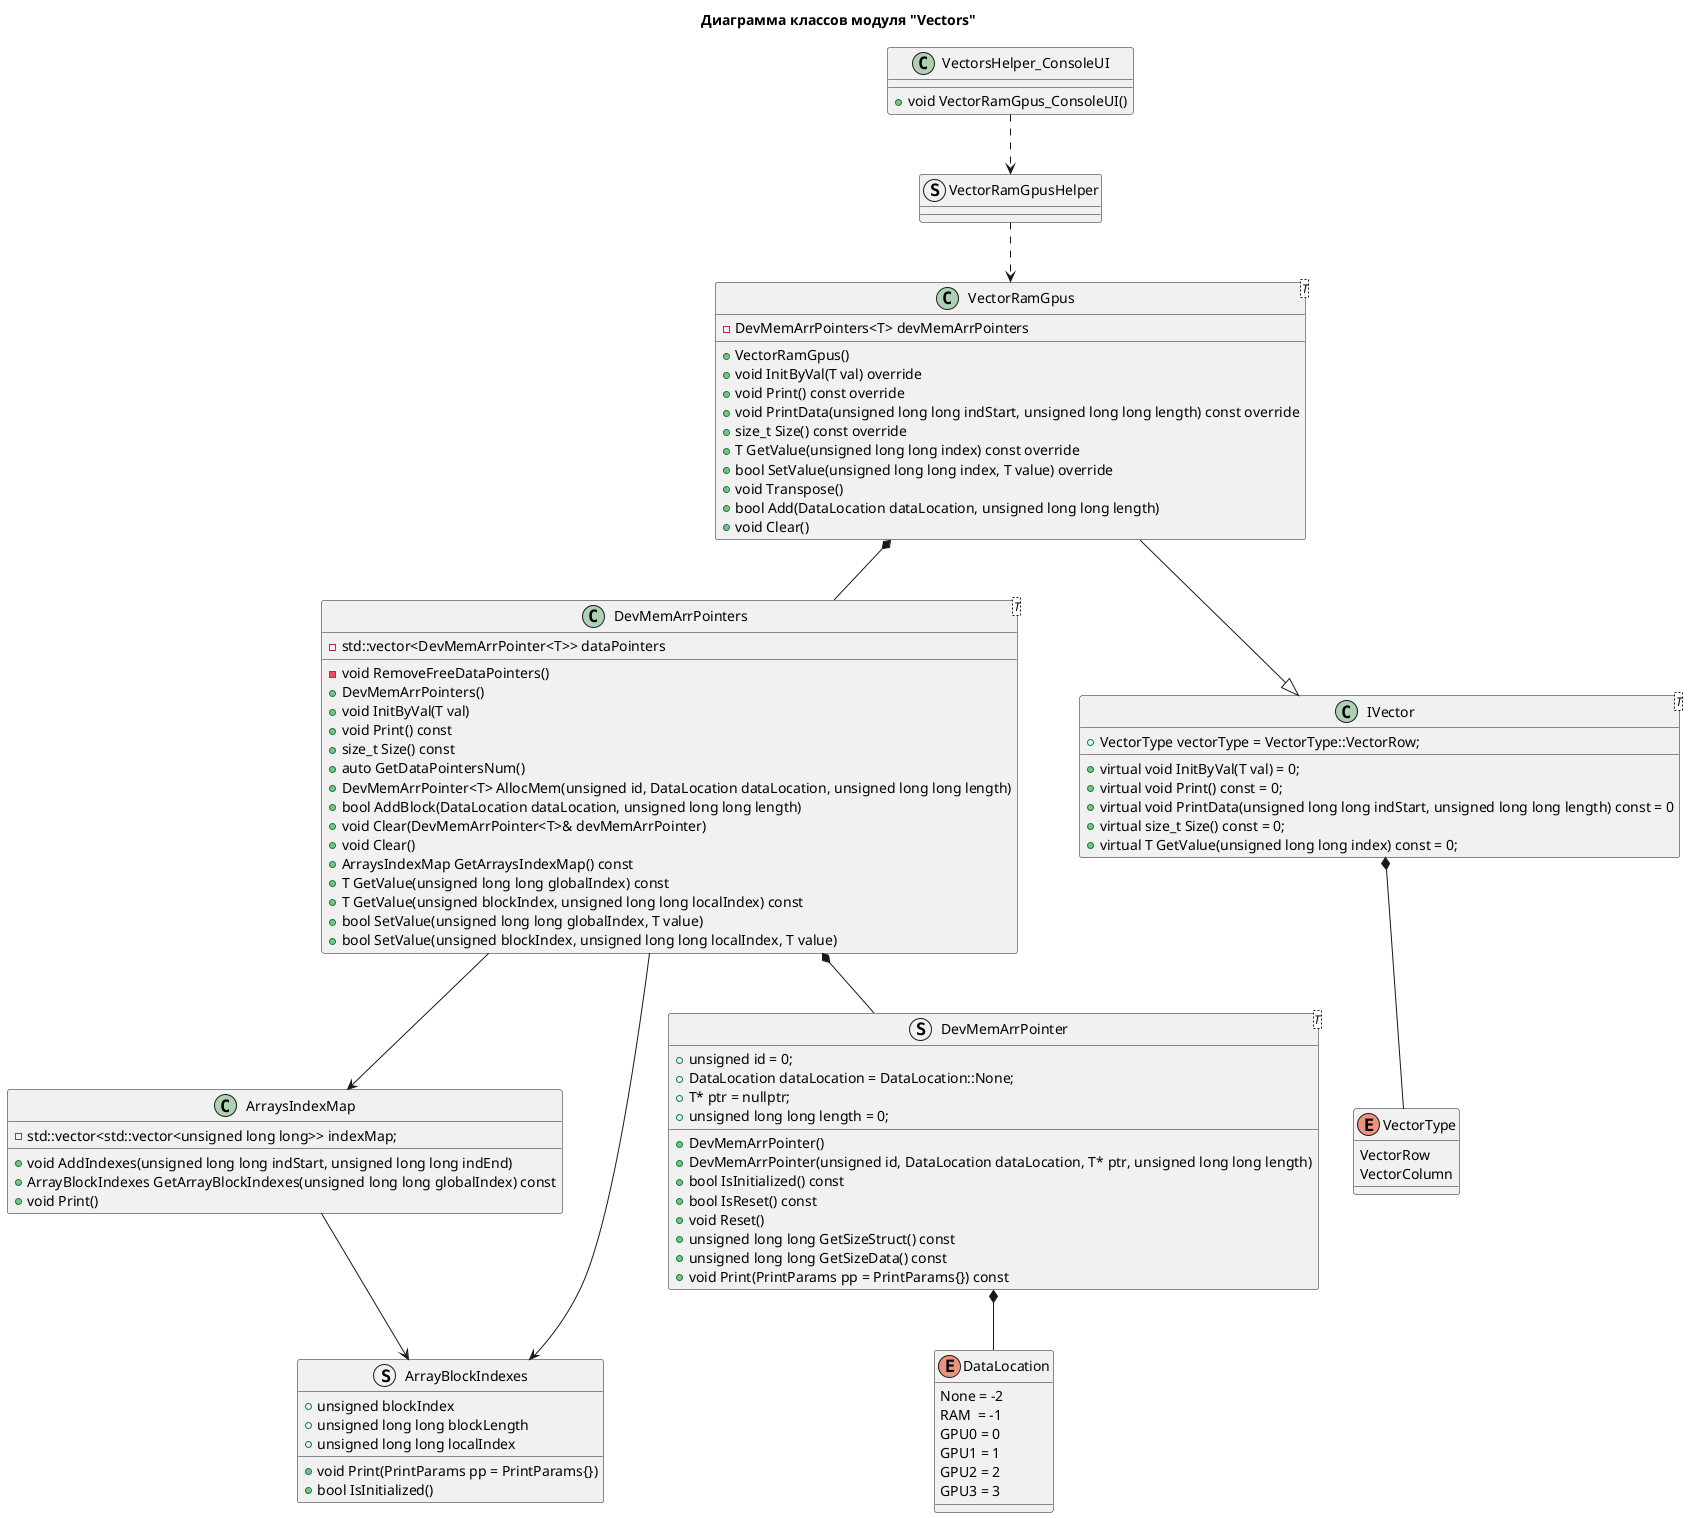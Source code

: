 @startuml Vectors

title
Диаграмма классов модуля "Vectors"
end title

'Тип вектора
enum VectorType
{
    'Вектор-строка
    VectorRow
    'Вектор-столбец
    VectorColumn
}

' Место хранения данных (векторов, матриц и пр.) - Модуль "CommonHelpers"
enum DataLocation
{
    ' Данные нигде не хранятся (нулевая, единичная матрицы и пр.)
    None = -2 
    ' Оперативная память
    RAM  = -1
    ' Видеопамять GPU0     
    GPU0 = 0
    ' Видеопамять GPU1
    GPU1 = 1
    ' Видеопамять GPU2
    GPU2 = 2
    ' Видеопамять GPU3
    GPU3 = 3  
}

' Карта индексов
class ArraysIndexMap
{
    - std::vector<std::vector<unsigned long long>> indexMap;
    ' Добавляет строку индексов
    + void AddIndexes(unsigned long long indStart, unsigned long long indEnd)
    ' Возвращает объект, содержащий индексы блока, размер блока и локальный индекс
    + ArrayBlockIndexes GetArrayBlockIndexes(unsigned long long globalIndex) const
    + void Print()
}

struct ArrayBlockIndexes
{
    ' Индекс блока
    + unsigned blockIndex
    ' Размер блока
    + unsigned long long blockLength
    ' Локальный индекс элемента в блоке
    + unsigned long long localIndex
    + void Print(PrintParams pp = PrintParams{})
    ' Возвращает флаг инициализации объекта
    + bool IsInitialized()
}

' Указатель на массив, расположенный в памяти устройства вычислительного узла (RAM или GPU)
struct DevMemArrPointer<T>
{
    ' Идентификатор указателя
    + unsigned id = 0;
    ' Место расположения данных
    + DataLocation dataLocation = DataLocation::None;
    ' Указатель на массив
    + T* ptr = nullptr;
    ' Количество элементов
    + unsigned long long length = 0;  

    + DevMemArrPointer()
    + DevMemArrPointer(unsigned id, DataLocation dataLocation, T* ptr, unsigned long long length)
    ' Возвращает флаг инициализации указателя
    + bool IsInitialized() const
    ' Возвращает флаг сброшенности указателя
    + bool IsReset() const
    ' Сбрасывает указатель в исходное неинициализированное состояние
    + void Reset()
    ' Возвращает объём памяти, занимаемый структурой
    + unsigned long long GetSizeStruct() const
    ' Возвращает объём памяти, занимаемый массивом
    + unsigned long long GetSizeData() const
    'Выводит в консоль сведения об указателе
    + void Print(PrintParams pp = PrintParams{}) const
}

' Контейнер указателей на части вектора, расположенные в различных областях памяти
class DevMemArrPointers<T>
{
    ' Массив указателей на части вектора, расположенные в различных областях памяти
    - std::vector<DevMemArrPointer<T>> dataPointers
    ' Очищает dataPointers от сброшенных в исходное состояние объектов DevMemArrPointer<T>
    - void RemoveFreeDataPointers()
    + DevMemArrPointers()
    + void InitByVal(T val)
    + void Print() const
    + size_t Size() const
    ' Возвращает количество выделенных блоков памяти
    + auto GetDataPointersNum()
    ' Выделяет непрерывный блок памяти
    ' id Идентификатор блока (>0)
    ' dataLocation Место расположения блока памяти 
    ' length Количество элементов в блоке
    + DevMemArrPointer<T> AllocMem(unsigned id, DataLocation dataLocation, unsigned long long length)
    ' Добавляет непрерывный блок данных
    + bool AddBlock(DataLocation dataLocation, unsigned long long length)
    ' Освобождает зарезервированную память
    + void Clear(DevMemArrPointer<T>& devMemArrPointer)
    ' Освобождает всю зарезервированную память
    + void Clear()
    ' Строит карту индексов
    + ArraysIndexMap GetArraysIndexMap() const
    ' Возвращает значение по глобальному индексу
    + T GetValue(unsigned long long globalIndex) const
    ' Возвращает значение по индексу блока и локальному индексу
    + T GetValue(unsigned blockIndex, unsigned long long localIndex) const
    ' Устанавливает значение по глобальному индексу
    + bool SetValue(unsigned long long globalIndex, T value)
    + bool SetValue(unsigned blockIndex, unsigned long long localIndex, T value)
}


' Интерфейс "Вектор"
class IVector<T>
{
    + VectorType vectorType = VectorType::VectorRow;
    + virtual void InitByVal(T val) = 0;
    + virtual void Print() const = 0;
    ' Выводит в консоль элементы вектора в заданном диапазоне
    + virtual void PrintData(unsigned long long indStart, unsigned long long length) const = 0
    + virtual size_t Size() const = 0;
    ' Возвращает значение элемента вектора, расположенного по указанному индексу
    + virtual T GetValue(unsigned long long index) const = 0;
}


'Вектор с размещением данных в RAM+GPUs
class VectorRamGpus<T>
{    
    ' Контейнер указателей на части вектора, расположенные в различных областях памяти
    - DevMemArrPointers<T> devMemArrPointers
    ' Конструктор
    + VectorRamGpus()
    + void InitByVal(T val) override
    + void Print() const override
    ' Выводит в консоль элементы вектора в заданном диапазоне
    + void PrintData(unsigned long long indStart, unsigned long long length) const override
    + size_t Size() const override
    ' Возвращает значение элемента вектора, расположенного по указанному индексу
    + T GetValue(unsigned long long index) const override
    ' Устанавливает значение элемента вектора, расположенного по указанному индексу
    + bool SetValue(unsigned long long index, T value) override
    ' Транспонирует вектор
    + void Transpose()
    ' Добавляет элементы в вектор
    + bool Add(DataLocation dataLocation, unsigned long long length)
    ' Освобождает всю зарезервированную память
    + void Clear()

}


' Вспомогательный класс для работы с классом VectorRamGpus
struct VectorRamGpusHelper
{

}

'Консольный интерфейс для работы с модулем Vectors
class VectorsHelper_ConsoleUI
{    
    + void VectorRamGpus_ConsoleUI()
    
}

IVector *-- VectorType
VectorRamGpus --|> IVector
ArraysIndexMap --> ArrayBlockIndexes
DevMemArrPointers *-- DevMemArrPointer
DevMemArrPointers --> ArraysIndexMap
DevMemArrPointers --> ArrayBlockIndexes
DevMemArrPointer *-- DataLocation
VectorRamGpus *-- DevMemArrPointers
VectorRamGpusHelper ..> VectorRamGpus
VectorsHelper_ConsoleUI ..> VectorRamGpusHelper

@enduml
